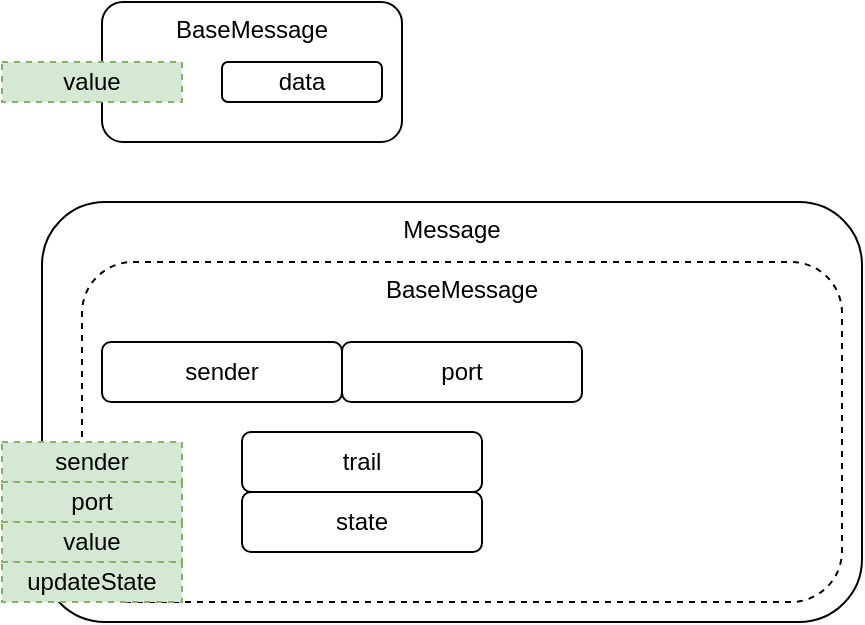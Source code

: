<mxfile version="14.6.13" type="device" pages="7"><diagram id="h716raFsn3RXNT59v5Bn" name="Message"><mxGraphModel dx="1375" dy="774" grid="1" gridSize="10" guides="1" tooltips="1" connect="1" arrows="1" fold="1" page="1" pageScale="1" pageWidth="1100" pageHeight="850" math="0" shadow="0"><root><mxCell id="0"/><mxCell id="1" parent="0"/><mxCell id="wcWQG9iTjzijR56MN4hV-5" value="Message" style="rounded=1;whiteSpace=wrap;html=1;verticalAlign=top;" parent="1" vertex="1"><mxGeometry x="290" y="250" width="410" height="210" as="geometry"/></mxCell><mxCell id="wcWQG9iTjzijR56MN4hV-4" value="BaseMessage" style="rounded=1;whiteSpace=wrap;html=1;verticalAlign=top;dashed=1;" parent="1" vertex="1"><mxGeometry x="310" y="280" width="380" height="170" as="geometry"/></mxCell><mxCell id="3OTcx22e0A46g_888uVB-1" value="BaseMessage" style="rounded=1;whiteSpace=wrap;html=1;verticalAlign=top;" parent="1" vertex="1"><mxGeometry x="320" y="150" width="150" height="70" as="geometry"/></mxCell><mxCell id="3OTcx22e0A46g_888uVB-2" value="port" style="rounded=1;whiteSpace=wrap;html=1;" parent="1" vertex="1"><mxGeometry x="440" y="320" width="120" height="30" as="geometry"/></mxCell><mxCell id="g6UMYYD81pXH8dxferSr-1" value="value" style="rounded=0;whiteSpace=wrap;html=1;dashed=1;fillColor=#d5e8d4;strokeColor=#82b366;" parent="1" vertex="1"><mxGeometry x="270" y="180" width="90" height="20" as="geometry"/></mxCell><mxCell id="g6UMYYD81pXH8dxferSr-3" value="data" style="rounded=1;whiteSpace=wrap;html=1;" parent="1" vertex="1"><mxGeometry x="380" y="180" width="80" height="20" as="geometry"/></mxCell><mxCell id="wcWQG9iTjzijR56MN4hV-1" value="sender" style="rounded=1;whiteSpace=wrap;html=1;" parent="1" vertex="1"><mxGeometry x="320" y="320" width="120" height="30" as="geometry"/></mxCell><mxCell id="wcWQG9iTjzijR56MN4hV-6" value="sender" style="rounded=0;whiteSpace=wrap;html=1;dashed=1;fillColor=#d5e8d4;strokeColor=#82b366;" parent="1" vertex="1"><mxGeometry x="270" y="370" width="90" height="20" as="geometry"/></mxCell><mxCell id="wcWQG9iTjzijR56MN4hV-7" value="port" style="rounded=0;whiteSpace=wrap;html=1;dashed=1;fillColor=#d5e8d4;strokeColor=#82b366;" parent="1" vertex="1"><mxGeometry x="270" y="390" width="90" height="20" as="geometry"/></mxCell><mxCell id="wcWQG9iTjzijR56MN4hV-8" value="value" style="rounded=0;whiteSpace=wrap;html=1;dashed=1;fillColor=#d5e8d4;strokeColor=#82b366;" parent="1" vertex="1"><mxGeometry x="270" y="410" width="90" height="20" as="geometry"/></mxCell><mxCell id="wcWQG9iTjzijR56MN4hV-10" value="trail" style="rounded=1;whiteSpace=wrap;html=1;" parent="1" vertex="1"><mxGeometry x="390" y="365" width="120" height="30" as="geometry"/></mxCell><mxCell id="wcWQG9iTjzijR56MN4hV-11" value="state" style="rounded=1;whiteSpace=wrap;html=1;" parent="1" vertex="1"><mxGeometry x="390" y="395" width="120" height="30" as="geometry"/></mxCell><mxCell id="wcWQG9iTjzijR56MN4hV-13" value="updateState" style="rounded=0;whiteSpace=wrap;html=1;dashed=1;fillColor=#d5e8d4;strokeColor=#82b366;" parent="1" vertex="1"><mxGeometry x="270" y="430" width="90" height="20" as="geometry"/></mxCell></root></mxGraphModel></diagram><diagram id="mJg_TCAjvfXt-Ao0O4IB" name="Component"><mxGraphModel dx="2235" dy="774" grid="1" gridSize="10" guides="1" tooltips="1" connect="1" arrows="1" fold="1" page="1" pageScale="1" pageWidth="1100" pageHeight="850" math="0" shadow="0"><root><mxCell id="2pftu9ws_mqRYTVRFCQA-0"/><mxCell id="2pftu9ws_mqRYTVRFCQA-1" parent="2pftu9ws_mqRYTVRFCQA-0"/><mxCell id="k5m7C3aE6K_4NVnqc3yW-6" value="HSM" style="rounded=1;whiteSpace=wrap;html=1;verticalAlign=top;" vertex="1" parent="2pftu9ws_mqRYTVRFCQA-1"><mxGeometry x="600" y="450" width="210" height="200" as="geometry"/></mxCell><mxCell id="k5m7C3aE6K_4NVnqc3yW-7" value="Leaf" style="rounded=1;whiteSpace=wrap;html=1;verticalAlign=top;dashed=1;" vertex="1" parent="2pftu9ws_mqRYTVRFCQA-1"><mxGeometry x="610" y="480" width="190" height="160" as="geometry"/></mxCell><mxCell id="BDeIQBKK9uPcYSeFkcaU-68" value="Container" style="rounded=1;whiteSpace=wrap;html=1;shadow=1;verticalAlign=top;" parent="2pftu9ws_mqRYTVRFCQA-1" vertex="1"><mxGeometry x="270" y="690" width="770" height="640" as="geometry"/></mxCell><mxCell id="BDeIQBKK9uPcYSeFkcaU-116" value="Component" style="rounded=1;whiteSpace=wrap;html=1;shadow=1;verticalAlign=top;dashed=1;" parent="2pftu9ws_mqRYTVRFCQA-1" vertex="1"><mxGeometry x="280" y="720" width="750" height="600" as="geometry"/></mxCell><mxCell id="BDeIQBKK9uPcYSeFkcaU-84" value="Leaf&amp;nbsp;" style="rounded=1;whiteSpace=wrap;html=1;verticalAlign=top;" parent="2pftu9ws_mqRYTVRFCQA-1" vertex="1"><mxGeometry x="300" y="380" width="210" height="200" as="geometry"/></mxCell><mxCell id="BDeIQBKK9uPcYSeFkcaU-115" value="Component" style="rounded=1;whiteSpace=wrap;html=1;verticalAlign=top;dashed=1;" parent="2pftu9ws_mqRYTVRFCQA-1" vertex="1"><mxGeometry x="310" y="410" width="190" height="160" as="geometry"/></mxCell><mxCell id="BDeIQBKK9uPcYSeFkcaU-67" value="routingMap" style="rounded=1;whiteSpace=wrap;html=1;shadow=1;verticalAlign=top;" parent="2pftu9ws_mqRYTVRFCQA-1" vertex="1"><mxGeometry x="440" y="770" width="570" height="520" as="geometry"/></mxCell><mxCell id="BDeIQBKK9uPcYSeFkcaU-0" value="Component" style="rounded=1;whiteSpace=wrap;html=1;verticalAlign=top;" parent="2pftu9ws_mqRYTVRFCQA-1" vertex="1"><mxGeometry x="70" y="55" width="210" height="365" as="geometry"/></mxCell><mxCell id="BDeIQBKK9uPcYSeFkcaU-1" value="children ()" style="rounded=1;whiteSpace=wrap;html=1;verticalAlign=top;shadow=1;" parent="2pftu9ws_mqRYTVRFCQA-1" vertex="1"><mxGeometry x="300" y="770" width="130" height="140" as="geometry"/></mxCell><mxCell id="BDeIQBKK9uPcYSeFkcaU-6" value="Leaf" style="rounded=1;whiteSpace=wrap;html=1;" parent="2pftu9ws_mqRYTVRFCQA-1" vertex="1"><mxGeometry x="330" y="800" width="70" height="30" as="geometry"/></mxCell><mxCell id="BDeIQBKK9uPcYSeFkcaU-7" value="Leaf" style="rounded=1;whiteSpace=wrap;html=1;" parent="2pftu9ws_mqRYTVRFCQA-1" vertex="1"><mxGeometry x="330" y="830" width="70" height="30" as="geometry"/></mxCell><mxCell id="BDeIQBKK9uPcYSeFkcaU-8" value="Leaf" style="rounded=1;whiteSpace=wrap;html=1;" parent="2pftu9ws_mqRYTVRFCQA-1" vertex="1"><mxGeometry x="330" y="860" width="70" height="30" as="geometry"/></mxCell><mxCell id="BDeIQBKK9uPcYSeFkcaU-9" value="Senders" style="rounded=1;whiteSpace=wrap;html=1;shadow=1;verticalAlign=top;" parent="2pftu9ws_mqRYTVRFCQA-1" vertex="1"><mxGeometry x="460" y="800" width="250" height="170" as="geometry"/></mxCell><mxCell id="BDeIQBKK9uPcYSeFkcaU-11" value="Child" style="rounded=1;whiteSpace=wrap;html=1;" parent="2pftu9ws_mqRYTVRFCQA-1" vertex="1"><mxGeometry x="480" y="830" width="70" height="30" as="geometry"/></mxCell><mxCell id="BDeIQBKK9uPcYSeFkcaU-12" value="Port" style="rounded=1;whiteSpace=wrap;html=1;" parent="2pftu9ws_mqRYTVRFCQA-1" vertex="1"><mxGeometry x="550" y="830" width="70" height="30" as="geometry"/></mxCell><mxCell id="BDeIQBKK9uPcYSeFkcaU-14" value="Nets" style="rounded=1;whiteSpace=wrap;html=1;shadow=1;verticalAlign=top;" parent="2pftu9ws_mqRYTVRFCQA-1" vertex="1"><mxGeometry x="720" y="800" width="280" height="460" as="geometry"/></mxCell><mxCell id="BDeIQBKK9uPcYSeFkcaU-15" value="Child" style="rounded=1;whiteSpace=wrap;html=1;" parent="2pftu9ws_mqRYTVRFCQA-1" vertex="1"><mxGeometry x="480" y="860" width="70" height="30" as="geometry"/></mxCell><mxCell id="BDeIQBKK9uPcYSeFkcaU-16" value="Port" style="rounded=1;whiteSpace=wrap;html=1;" parent="2pftu9ws_mqRYTVRFCQA-1" vertex="1"><mxGeometry x="550" y="860" width="70" height="30" as="geometry"/></mxCell><mxCell id="BDeIQBKK9uPcYSeFkcaU-17" value="Net" style="rounded=1;whiteSpace=wrap;html=1;" parent="2pftu9ws_mqRYTVRFCQA-1" vertex="1"><mxGeometry x="620" y="830" width="70" height="30" as="geometry"/></mxCell><mxCell id="BDeIQBKK9uPcYSeFkcaU-18" value="Net" style="rounded=1;whiteSpace=wrap;html=1;" parent="2pftu9ws_mqRYTVRFCQA-1" vertex="1"><mxGeometry x="620" y="860" width="70" height="30" as="geometry"/></mxCell><mxCell id="BDeIQBKK9uPcYSeFkcaU-19" value="Child" style="rounded=1;whiteSpace=wrap;html=1;" parent="2pftu9ws_mqRYTVRFCQA-1" vertex="1"><mxGeometry x="480" y="890" width="70" height="30" as="geometry"/></mxCell><mxCell id="BDeIQBKK9uPcYSeFkcaU-20" value="Port" style="rounded=1;whiteSpace=wrap;html=1;" parent="2pftu9ws_mqRYTVRFCQA-1" vertex="1"><mxGeometry x="550" y="890" width="70" height="30" as="geometry"/></mxCell><mxCell id="BDeIQBKK9uPcYSeFkcaU-21" value="Child" style="rounded=1;whiteSpace=wrap;html=1;" parent="2pftu9ws_mqRYTVRFCQA-1" vertex="1"><mxGeometry x="480" y="920" width="70" height="30" as="geometry"/></mxCell><mxCell id="BDeIQBKK9uPcYSeFkcaU-22" value="Port" style="rounded=1;whiteSpace=wrap;html=1;" parent="2pftu9ws_mqRYTVRFCQA-1" vertex="1"><mxGeometry x="550" y="920" width="70" height="30" as="geometry"/></mxCell><mxCell id="BDeIQBKK9uPcYSeFkcaU-23" value="Net" style="rounded=1;whiteSpace=wrap;html=1;" parent="2pftu9ws_mqRYTVRFCQA-1" vertex="1"><mxGeometry x="620" y="890" width="70" height="30" as="geometry"/></mxCell><mxCell id="BDeIQBKK9uPcYSeFkcaU-24" value="Net" style="rounded=1;whiteSpace=wrap;html=1;" parent="2pftu9ws_mqRYTVRFCQA-1" vertex="1"><mxGeometry x="620" y="920" width="70" height="30" as="geometry"/></mxCell><mxCell id="BDeIQBKK9uPcYSeFkcaU-25" value="Receivers" style="rounded=1;whiteSpace=wrap;html=1;shadow=1;verticalAlign=top;" parent="2pftu9ws_mqRYTVRFCQA-1" vertex="1"><mxGeometry x="810" y="830" width="160" height="130" as="geometry"/></mxCell><mxCell id="BDeIQBKK9uPcYSeFkcaU-26" value="Child" style="rounded=1;whiteSpace=wrap;html=1;" parent="2pftu9ws_mqRYTVRFCQA-1" vertex="1"><mxGeometry x="820" y="860" width="70" height="30" as="geometry"/></mxCell><mxCell id="BDeIQBKK9uPcYSeFkcaU-27" value="Port" style="rounded=1;whiteSpace=wrap;html=1;" parent="2pftu9ws_mqRYTVRFCQA-1" vertex="1"><mxGeometry x="890" y="860" width="70" height="30" as="geometry"/></mxCell><mxCell id="BDeIQBKK9uPcYSeFkcaU-30" value="Net" style="rounded=1;whiteSpace=wrap;html=1;" parent="2pftu9ws_mqRYTVRFCQA-1" vertex="1"><mxGeometry x="740" y="830" width="70" height="30" as="geometry"/></mxCell><mxCell id="BDeIQBKK9uPcYSeFkcaU-41" value="Child" style="rounded=1;whiteSpace=wrap;html=1;" parent="2pftu9ws_mqRYTVRFCQA-1" vertex="1"><mxGeometry x="820" y="890" width="70" height="30" as="geometry"/></mxCell><mxCell id="BDeIQBKK9uPcYSeFkcaU-42" value="Port" style="rounded=1;whiteSpace=wrap;html=1;" parent="2pftu9ws_mqRYTVRFCQA-1" vertex="1"><mxGeometry x="890" y="890" width="70" height="30" as="geometry"/></mxCell><mxCell id="BDeIQBKK9uPcYSeFkcaU-43" value="Child" style="rounded=1;whiteSpace=wrap;html=1;" parent="2pftu9ws_mqRYTVRFCQA-1" vertex="1"><mxGeometry x="820" y="920" width="70" height="30" as="geometry"/></mxCell><mxCell id="BDeIQBKK9uPcYSeFkcaU-44" value="Port" style="rounded=1;whiteSpace=wrap;html=1;" parent="2pftu9ws_mqRYTVRFCQA-1" vertex="1"><mxGeometry x="890" y="920" width="70" height="30" as="geometry"/></mxCell><mxCell id="BDeIQBKK9uPcYSeFkcaU-51" value="Receivers" style="rounded=1;whiteSpace=wrap;html=1;shadow=1;verticalAlign=top;" parent="2pftu9ws_mqRYTVRFCQA-1" vertex="1"><mxGeometry x="810" y="970" width="160" height="130" as="geometry"/></mxCell><mxCell id="BDeIQBKK9uPcYSeFkcaU-52" value="Child" style="rounded=1;whiteSpace=wrap;html=1;" parent="2pftu9ws_mqRYTVRFCQA-1" vertex="1"><mxGeometry x="820" y="1000" width="70" height="30" as="geometry"/></mxCell><mxCell id="BDeIQBKK9uPcYSeFkcaU-53" value="Port" style="rounded=1;whiteSpace=wrap;html=1;" parent="2pftu9ws_mqRYTVRFCQA-1" vertex="1"><mxGeometry x="890" y="1000" width="70" height="30" as="geometry"/></mxCell><mxCell id="BDeIQBKK9uPcYSeFkcaU-54" value="Net" style="rounded=1;whiteSpace=wrap;html=1;" parent="2pftu9ws_mqRYTVRFCQA-1" vertex="1"><mxGeometry x="740" y="970" width="70" height="30" as="geometry"/></mxCell><mxCell id="BDeIQBKK9uPcYSeFkcaU-55" value="Child" style="rounded=1;whiteSpace=wrap;html=1;" parent="2pftu9ws_mqRYTVRFCQA-1" vertex="1"><mxGeometry x="820" y="1030" width="70" height="30" as="geometry"/></mxCell><mxCell id="BDeIQBKK9uPcYSeFkcaU-56" value="Port" style="rounded=1;whiteSpace=wrap;html=1;" parent="2pftu9ws_mqRYTVRFCQA-1" vertex="1"><mxGeometry x="890" y="1030" width="70" height="30" as="geometry"/></mxCell><mxCell id="BDeIQBKK9uPcYSeFkcaU-57" value="Child" style="rounded=1;whiteSpace=wrap;html=1;" parent="2pftu9ws_mqRYTVRFCQA-1" vertex="1"><mxGeometry x="820" y="1060" width="70" height="30" as="geometry"/></mxCell><mxCell id="BDeIQBKK9uPcYSeFkcaU-58" value="Port" style="rounded=1;whiteSpace=wrap;html=1;" parent="2pftu9ws_mqRYTVRFCQA-1" vertex="1"><mxGeometry x="890" y="1060" width="70" height="30" as="geometry"/></mxCell><mxCell id="BDeIQBKK9uPcYSeFkcaU-59" value="Receivers" style="rounded=1;whiteSpace=wrap;html=1;shadow=1;verticalAlign=top;" parent="2pftu9ws_mqRYTVRFCQA-1" vertex="1"><mxGeometry x="810" y="1110" width="160" height="130" as="geometry"/></mxCell><mxCell id="BDeIQBKK9uPcYSeFkcaU-60" value="Child" style="rounded=1;whiteSpace=wrap;html=1;" parent="2pftu9ws_mqRYTVRFCQA-1" vertex="1"><mxGeometry x="820" y="1140" width="70" height="30" as="geometry"/></mxCell><mxCell id="BDeIQBKK9uPcYSeFkcaU-61" value="Port" style="rounded=1;whiteSpace=wrap;html=1;" parent="2pftu9ws_mqRYTVRFCQA-1" vertex="1"><mxGeometry x="890" y="1140" width="70" height="30" as="geometry"/></mxCell><mxCell id="BDeIQBKK9uPcYSeFkcaU-62" value="Net" style="rounded=1;whiteSpace=wrap;html=1;" parent="2pftu9ws_mqRYTVRFCQA-1" vertex="1"><mxGeometry x="740" y="1110" width="70" height="30" as="geometry"/></mxCell><mxCell id="BDeIQBKK9uPcYSeFkcaU-63" value="Child" style="rounded=1;whiteSpace=wrap;html=1;" parent="2pftu9ws_mqRYTVRFCQA-1" vertex="1"><mxGeometry x="820" y="1170" width="70" height="30" as="geometry"/></mxCell><mxCell id="BDeIQBKK9uPcYSeFkcaU-64" value="Port" style="rounded=1;whiteSpace=wrap;html=1;" parent="2pftu9ws_mqRYTVRFCQA-1" vertex="1"><mxGeometry x="890" y="1170" width="70" height="30" as="geometry"/></mxCell><mxCell id="BDeIQBKK9uPcYSeFkcaU-65" value="Child" style="rounded=1;whiteSpace=wrap;html=1;" parent="2pftu9ws_mqRYTVRFCQA-1" vertex="1"><mxGeometry x="820" y="1200" width="70" height="30" as="geometry"/></mxCell><mxCell id="BDeIQBKK9uPcYSeFkcaU-66" value="Port" style="rounded=1;whiteSpace=wrap;html=1;" parent="2pftu9ws_mqRYTVRFCQA-1" vertex="1"><mxGeometry x="890" y="1200" width="70" height="30" as="geometry"/></mxCell><mxCell id="BDeIQBKK9uPcYSeFkcaU-70" value="inputq" style="rounded=1;whiteSpace=wrap;html=1;verticalAlign=top;" parent="2pftu9ws_mqRYTVRFCQA-1" vertex="1"><mxGeometry x="150" y="160" width="80" height="30" as="geometry"/></mxCell><mxCell id="BDeIQBKK9uPcYSeFkcaU-71" value="outputq" style="rounded=1;whiteSpace=wrap;html=1;verticalAlign=top;" parent="2pftu9ws_mqRYTVRFCQA-1" vertex="1"><mxGeometry x="150" y="200" width="80" height="30" as="geometry"/></mxCell><mxCell id="BDeIQBKK9uPcYSeFkcaU-76" value="step" style="rounded=0;whiteSpace=wrap;html=1;dashed=1;fillColor=#d5e8d4;strokeColor=#82b366;opacity=30;textOpacity=30;" parent="2pftu9ws_mqRYTVRFCQA-1" vertex="1"><mxGeometry x="40" y="105" width="90" height="20" as="geometry"/></mxCell><mxCell id="BDeIQBKK9uPcYSeFkcaU-77" value="reset" style="rounded=0;whiteSpace=wrap;html=1;dashed=1;fillColor=#d5e8d4;strokeColor=#82b366;opacity=30;textOpacity=30;" parent="2pftu9ws_mqRYTVRFCQA-1" vertex="1"><mxGeometry x="40" y="125" width="90" height="20" as="geometry"/></mxCell><mxCell id="BDeIQBKK9uPcYSeFkcaU-78" value="outputs" style="rounded=0;whiteSpace=wrap;html=1;dashed=1;fillColor=#d5e8d4;strokeColor=#82b366;" parent="2pftu9ws_mqRYTVRFCQA-1" vertex="1"><mxGeometry x="40" y="165" width="90" height="20" as="geometry"/></mxCell><mxCell id="BDeIQBKK9uPcYSeFkcaU-79" value="inject" style="rounded=0;whiteSpace=wrap;html=1;dashed=1;fillColor=#d5e8d4;strokeColor=#82b366;" parent="2pftu9ws_mqRYTVRFCQA-1" vertex="1"><mxGeometry x="40" y="145" width="90" height="20" as="geometry"/></mxCell><mxCell id="BDeIQBKK9uPcYSeFkcaU-82" value="instance name" style="rounded=1;whiteSpace=wrap;html=1;verticalAlign=top;" parent="2pftu9ws_mqRYTVRFCQA-1" vertex="1"><mxGeometry x="150" y="120" width="90" height="30" as="geometry"/></mxCell><mxCell id="BDeIQBKK9uPcYSeFkcaU-83" value="state" style="rounded=1;whiteSpace=wrap;html=1;verticalAlign=top;" parent="2pftu9ws_mqRYTVRFCQA-1" vertex="1"><mxGeometry x="150" y="240" width="80" height="30" as="geometry"/></mxCell><mxCell id="BDeIQBKK9uPcYSeFkcaU-117" value="λ(message)" style="rounded=1;whiteSpace=wrap;html=1;verticalAlign=top;" parent="2pftu9ws_mqRYTVRFCQA-1" vertex="1"><mxGeometry x="670" y="575" width="80" height="30" as="geometry"/></mxCell><mxCell id="BDeIQBKK9uPcYSeFkcaU-121" value="isReady" style="rounded=0;whiteSpace=wrap;html=1;dashed=1;fillColor=#d5e8d4;strokeColor=#82b366;" parent="2pftu9ws_mqRYTVRFCQA-1" vertex="1"><mxGeometry x="40" y="185" width="90" height="20" as="geometry"/></mxCell><mxCell id="BDeIQBKK9uPcYSeFkcaU-122" value="parent" style="rounded=1;whiteSpace=wrap;html=1;verticalAlign=top;" parent="2pftu9ws_mqRYTVRFCQA-1" vertex="1"><mxGeometry x="150" y="85" width="80" height="30" as="geometry"/></mxCell><mxCell id="BDeIQBKK9uPcYSeFkcaU-123" value="exits" style="rounded=1;whiteSpace=wrap;html=1;verticalAlign=top;" parent="2pftu9ws_mqRYTVRFCQA-1" vertex="1"><mxGeometry x="150" y="270" width="80" height="30" as="geometry"/></mxCell><mxCell id="BDeIQBKK9uPcYSeFkcaU-125" value="name" style="rounded=0;whiteSpace=wrap;html=1;dashed=1;fillColor=#d5e8d4;strokeColor=#82b366;" parent="2pftu9ws_mqRYTVRFCQA-1" vertex="1"><mxGeometry x="40" y="225" width="90" height="20" as="geometry"/></mxCell><mxCell id="0_YU4dBqdSu-XU5QSvC5-5" value="" style="rounded=0;whiteSpace=wrap;html=1;shadow=0;fillColor=#d5e8d4;strokeColor=#82b366;" parent="2pftu9ws_mqRYTVRFCQA-1" vertex="1"><mxGeometry x="220" y="970" width="120" height="40" as="geometry"/></mxCell><mxCell id="0_YU4dBqdSu-XU5QSvC5-6" value="dequeueInput" style="rounded=0;whiteSpace=wrap;html=1;fillColor=#f5f5f5;strokeColor=#666666;fontColor=#333333;" parent="2pftu9ws_mqRYTVRFCQA-1" vertex="1"><mxGeometry x="145" y="310" width="90" height="20" as="geometry"/></mxCell><mxCell id="0_YU4dBqdSu-XU5QSvC5-7" value="send" style="rounded=0;whiteSpace=wrap;html=1;fillColor=#f5f5f5;strokeColor=#666666;fontColor=#333333;" parent="2pftu9ws_mqRYTVRFCQA-1" vertex="1"><mxGeometry x="145" y="330" width="90" height="20" as="geometry"/></mxCell><mxCell id="0_YU4dBqdSu-XU5QSvC5-8" value="handleNonMatchingMessage" style="rounded=0;whiteSpace=wrap;html=1;fillColor=#f5f5f5;strokeColor=#666666;fontColor=#333333;" parent="2pftu9ws_mqRYTVRFCQA-1" vertex="1"><mxGeometry x="145" y="350" width="90" height="20" as="geometry"/></mxCell><mxCell id="0_YU4dBqdSu-XU5QSvC5-13" value="handler" style="rounded=0;whiteSpace=wrap;html=1;dashed=1;fillColor=#f5f5f5;strokeColor=#666666;fontColor=#333333;" parent="2pftu9ws_mqRYTVRFCQA-1" vertex="1"><mxGeometry x="400" y="160" width="80" height="20" as="geometry"/></mxCell><mxCell id="g9Dk3rKQD0RnwyC_X0Cg-1" value="" style="shape=curlyBracket;whiteSpace=wrap;html=1;rounded=1;shadow=0;" parent="2pftu9ws_mqRYTVRFCQA-1" vertex="1"><mxGeometry x="-100" y="85" width="20" height="155" as="geometry"/></mxCell><mxCell id="g9Dk3rKQD0RnwyC_X0Cg-2" value="" style="shape=curlyBracket;whiteSpace=wrap;html=1;rounded=1;shadow=0;" parent="2pftu9ws_mqRYTVRFCQA-1" vertex="1"><mxGeometry x="-100" y="300" width="20" height="80" as="geometry"/></mxCell><mxCell id="g9Dk3rKQD0RnwyC_X0Cg-3" value="external interface" style="rounded=0;whiteSpace=wrap;html=1;dashed=1;" parent="2pftu9ws_mqRYTVRFCQA-1" vertex="1"><mxGeometry x="-210" y="152.5" width="110" height="20" as="geometry"/></mxCell><mxCell id="g9Dk3rKQD0RnwyC_X0Cg-4" value="internal interface" style="rounded=0;whiteSpace=wrap;html=1;dashed=1;" parent="2pftu9ws_mqRYTVRFCQA-1" vertex="1"><mxGeometry x="-210" y="330" width="110" height="20" as="geometry"/></mxCell><mxCell id="k5m7C3aE6K_4NVnqc3yW-1" value="run" style="rounded=0;whiteSpace=wrap;html=1;dashed=1;fillColor=#d5e8d4;strokeColor=#82b366;opacity=30;textOpacity=30;" vertex="1" parent="2pftu9ws_mqRYTVRFCQA-1"><mxGeometry x="40" y="85" width="90" height="20" as="geometry"/></mxCell><mxCell id="k5m7C3aE6K_4NVnqc3yW-2" value="isBusy" style="rounded=0;whiteSpace=wrap;html=1;dashed=1;fillColor=#d5e8d4;strokeColor=#82b366;opacity=30;textOpacity=30;" vertex="1" parent="2pftu9ws_mqRYTVRFCQA-1"><mxGeometry x="40" y="205" width="90" height="20" as="geometry"/></mxCell><mxCell id="k5m7C3aE6K_4NVnqc3yW-3" value="step" style="rounded=0;whiteSpace=wrap;html=1;dashed=1;fillColor=#d5e8d4;strokeColor=#82b366;" vertex="1" parent="2pftu9ws_mqRYTVRFCQA-1"><mxGeometry x="250" y="470" width="90" height="20" as="geometry"/></mxCell><mxCell id="k5m7C3aE6K_4NVnqc3yW-4" value="run" style="rounded=0;whiteSpace=wrap;html=1;dashed=1;fillColor=#d5e8d4;strokeColor=#82b366;" vertex="1" parent="2pftu9ws_mqRYTVRFCQA-1"><mxGeometry x="250" y="450" width="90" height="20" as="geometry"/></mxCell><mxCell id="k5m7C3aE6K_4NVnqc3yW-5" value="isBusy" style="rounded=0;whiteSpace=wrap;html=1;dashed=1;fillColor=#d5e8d4;strokeColor=#82b366;" vertex="1" parent="2pftu9ws_mqRYTVRFCQA-1"><mxGeometry x="250" y="510" width="90" height="20" as="geometry"/></mxCell><mxCell id="k5m7C3aE6K_4NVnqc3yW-8" value="enter" style="rounded=0;whiteSpace=wrap;html=1;dashed=1;fillColor=#d5e8d4;strokeColor=#82b366;" vertex="1" parent="2pftu9ws_mqRYTVRFCQA-1"><mxGeometry x="550" y="520" width="90" height="20" as="geometry"/></mxCell><mxCell id="k5m7C3aE6K_4NVnqc3yW-9" value="reset" style="rounded=0;whiteSpace=wrap;html=1;dashed=1;fillColor=#d5e8d4;strokeColor=#82b366;" vertex="1" parent="2pftu9ws_mqRYTVRFCQA-1"><mxGeometry x="550" y="500" width="90" height="20" as="geometry"/></mxCell><mxCell id="k5m7C3aE6K_4NVnqc3yW-12" value="enterDefault" style="rounded=0;whiteSpace=wrap;html=1;dashed=1;fillColor=#d5e8d4;strokeColor=#82b366;" vertex="1" parent="2pftu9ws_mqRYTVRFCQA-1"><mxGeometry x="550" y="540" width="90" height="20" as="geometry"/></mxCell><mxCell id="k5m7C3aE6K_4NVnqc3yW-13" value="exit" style="rounded=0;whiteSpace=wrap;html=1;dashed=1;fillColor=#d5e8d4;strokeColor=#82b366;" vertex="1" parent="2pftu9ws_mqRYTVRFCQA-1"><mxGeometry x="550" y="560" width="90" height="20" as="geometry"/></mxCell><mxCell id="k5m7C3aE6K_4NVnqc3yW-16" style="edgeStyle=orthogonalEdgeStyle;rounded=0;orthogonalLoop=1;jettySize=auto;html=1;exitX=1;exitY=0.5;exitDx=0;exitDy=0;entryX=0;entryY=0.5;entryDx=0;entryDy=0;" edge="1" parent="2pftu9ws_mqRYTVRFCQA-1" source="k5m7C3aE6K_4NVnqc3yW-14" target="BDeIQBKK9uPcYSeFkcaU-117"><mxGeometry relative="1" as="geometry"/></mxCell><mxCell id="k5m7C3aE6K_4NVnqc3yW-14" value="handle" style="rounded=0;whiteSpace=wrap;html=1;dashed=1;fillColor=#d5e8d4;strokeColor=#82b366;" vertex="1" parent="2pftu9ws_mqRYTVRFCQA-1"><mxGeometry x="550" y="580" width="90" height="20" as="geometry"/></mxCell><mxCell id="k5m7C3aE6K_4NVnqc3yW-15" value="next" style="rounded=0;whiteSpace=wrap;html=1;dashed=1;fillColor=#d5e8d4;strokeColor=#82b366;" vertex="1" parent="2pftu9ws_mqRYTVRFCQA-1"><mxGeometry x="550" y="600" width="90" height="20" as="geometry"/></mxCell></root></mxGraphModel></diagram><diagram name="Lamp 0" id="itDnUt8s8HuNoIagNKEy"><mxGraphModel dx="1135" dy="774" grid="1" gridSize="10" guides="1" tooltips="1" connect="1" arrows="1" fold="1" page="1" pageScale="1" pageWidth="1100" pageHeight="850" math="0" shadow="0"><root><mxCell id="ZSi5p-Rqyqxv_8_ydmmE-0"/><mxCell id="ZSi5p-Rqyqxv_8_ydmmE-1" parent="ZSi5p-Rqyqxv_8_ydmmE-0"/><mxCell id="6ffzlE2EHSCY8vOQwnSf-0" value="Lamp" style="rounded=1;whiteSpace=wrap;html=1;" vertex="1" parent="ZSi5p-Rqyqxv_8_ydmmE-1"><mxGeometry x="40" y="560" width="170" height="120" as="geometry"/></mxCell><mxCell id="ZSi5p-Rqyqxv_8_ydmmE-52" value="pwr" style="rounded=0;whiteSpace=wrap;html=1;shadow=0;opacity=50;fillColor=#d5e8d4;strokeColor=#82b366;" parent="ZSi5p-Rqyqxv_8_ydmmE-1" vertex="1"><mxGeometry y="590" width="80" height="20" as="geometry"/></mxCell><mxCell id="ZSi5p-Rqyqxv_8_ydmmE-53" value="brightness" style="rounded=0;whiteSpace=wrap;html=1;shadow=0;opacity=50;fillColor=#d5e8d4;strokeColor=#82b366;" parent="ZSi5p-Rqyqxv_8_ydmmE-1" vertex="1"><mxGeometry y="610" width="80" height="20" as="geometry"/></mxCell><mxCell id="ZSi5p-Rqyqxv_8_ydmmE-54" value="color" style="rounded=0;whiteSpace=wrap;html=1;shadow=0;opacity=50;fillColor=#d5e8d4;strokeColor=#82b366;" parent="ZSi5p-Rqyqxv_8_ydmmE-1" vertex="1"><mxGeometry y="630" width="80" height="20" as="geometry"/></mxCell></root></mxGraphModel></diagram><diagram id="9QDpKE9awMwnZIABnFzM" name="Lamp"><mxGraphModel dx="2270" dy="1548" grid="1" gridSize="10" guides="1" tooltips="1" connect="1" arrows="1" fold="1" page="1" pageScale="1" pageWidth="1100" pageHeight="850" math="0" shadow="0"><root><mxCell id="-QQm-lhnjHRocOW4gIm1-0"/><mxCell id="-QQm-lhnjHRocOW4gIm1-1" parent="-QQm-lhnjHRocOW4gIm1-0"/><mxCell id="Oa9rBldQ9vGEllU3yz8d-5" value="" style="rounded=1;whiteSpace=wrap;html=1;" vertex="1" parent="-QQm-lhnjHRocOW4gIm1-1"><mxGeometry x="10" y="75" width="240" height="410" as="geometry"/></mxCell><mxCell id="Oa9rBldQ9vGEllU3yz8d-0" value="" style="rounded=1;whiteSpace=wrap;html=1;" vertex="1" parent="-QQm-lhnjHRocOW4gIm1-1"><mxGeometry x="299" y="135" width="240" height="560" as="geometry"/></mxCell><mxCell id="-QQm-lhnjHRocOW4gIm1-39" value="" style="endArrow=none;dashed=1;html=1;dashPattern=1 3;strokeWidth=2;shadow=1;entryX=0;entryY=0.5;entryDx=0;entryDy=0;exitX=1;exitY=0.5;exitDx=0;exitDy=0;" parent="-QQm-lhnjHRocOW4gIm1-1" source="-QQm-lhnjHRocOW4gIm1-6" target="Oa9rBldQ9vGEllU3yz8d-4" edge="1"><mxGeometry width="50" height="50" relative="1" as="geometry"><mxPoint x="479" y="445" as="sourcePoint"/><mxPoint x="1091" y="635" as="targetPoint"/></mxGeometry></mxCell><mxCell id="-QQm-lhnjHRocOW4gIm1-38" value="" style="endArrow=none;dashed=1;html=1;dashPattern=1 3;strokeWidth=2;shadow=1;entryX=0;entryY=0.5;entryDx=0;entryDy=0;exitX=1;exitY=0.5;exitDx=0;exitDy=0;" parent="-QQm-lhnjHRocOW4gIm1-1" source="-QQm-lhnjHRocOW4gIm1-5" target="Oa9rBldQ9vGEllU3yz8d-3" edge="1"><mxGeometry width="50" height="50" relative="1" as="geometry"><mxPoint x="479" y="245" as="sourcePoint"/><mxPoint x="831" y="435" as="targetPoint"/></mxGeometry></mxCell><mxCell id="Oa9rBldQ9vGEllU3yz8d-3" value="" style="rounded=1;whiteSpace=wrap;html=1;" vertex="1" parent="-QQm-lhnjHRocOW4gIm1-1"><mxGeometry x="859" y="230" width="240" height="410" as="geometry"/></mxCell><mxCell id="Oa9rBldQ9vGEllU3yz8d-4" value="" style="rounded=1;whiteSpace=wrap;html=1;" vertex="1" parent="-QQm-lhnjHRocOW4gIm1-1"><mxGeometry x="1139" y="430" width="240" height="410" as="geometry"/></mxCell><mxCell id="Oa9rBldQ9vGEllU3yz8d-2" value="" style="rounded=1;whiteSpace=wrap;html=1;" vertex="1" parent="-QQm-lhnjHRocOW4gIm1-1"><mxGeometry x="569" y="30" width="240" height="410" as="geometry"/></mxCell><mxCell id="-QQm-lhnjHRocOW4gIm1-12" style="edgeStyle=orthogonalEdgeStyle;curved=1;orthogonalLoop=1;jettySize=auto;html=1;exitX=0;exitY=0.5;exitDx=0;exitDy=0;entryX=0;entryY=0.5;entryDx=0;entryDy=0;" parent="-QQm-lhnjHRocOW4gIm1-1" source="-QQm-lhnjHRocOW4gIm1-2" target="-QQm-lhnjHRocOW4gIm1-3" edge="1"><mxGeometry relative="1" as="geometry"><Array as="points"><mxPoint x="30" y="175"/><mxPoint x="30" y="415"/></Array></mxGeometry></mxCell><mxCell id="2S9lZItwuNiIUt88NMRj-0" value="pwr" style="edgeLabel;html=1;align=center;verticalAlign=middle;resizable=0;points=[];" parent="-QQm-lhnjHRocOW4gIm1-12" vertex="1" connectable="0"><mxGeometry x="0.036" relative="1" as="geometry"><mxPoint as="offset"/></mxGeometry></mxCell><mxCell id="-QQm-lhnjHRocOW4gIm1-2" value="?" style="ellipse;whiteSpace=wrap;html=1;shadow=0;" parent="-QQm-lhnjHRocOW4gIm1-1" vertex="1"><mxGeometry x="70" y="135" width="120" height="80" as="geometry"/></mxCell><mxCell id="-QQm-lhnjHRocOW4gIm1-13" style="edgeStyle=orthogonalEdgeStyle;curved=1;orthogonalLoop=1;jettySize=auto;html=1;exitX=1;exitY=0.5;exitDx=0;exitDy=0;entryX=1;entryY=0.5;entryDx=0;entryDy=0;" parent="-QQm-lhnjHRocOW4gIm1-1" source="-QQm-lhnjHRocOW4gIm1-3" target="-QQm-lhnjHRocOW4gIm1-2" edge="1"><mxGeometry relative="1" as="geometry"><Array as="points"><mxPoint x="230" y="415"/><mxPoint x="230" y="175"/></Array></mxGeometry></mxCell><mxCell id="Oa9rBldQ9vGEllU3yz8d-6" value="pwr" style="edgeLabel;html=1;align=center;verticalAlign=middle;resizable=0;points=[];" vertex="1" connectable="0" parent="-QQm-lhnjHRocOW4gIm1-13"><mxGeometry x="-0.044" relative="1" as="geometry"><mxPoint as="offset"/></mxGeometry></mxCell><mxCell id="-QQm-lhnjHRocOW4gIm1-3" value="ON" style="ellipse;whiteSpace=wrap;html=1;shadow=1;" parent="-QQm-lhnjHRocOW4gIm1-1" vertex="1"><mxGeometry x="70" y="375" width="120" height="80" as="geometry"/></mxCell><mxCell id="-QQm-lhnjHRocOW4gIm1-8" style="edgeStyle=orthogonalEdgeStyle;rounded=0;orthogonalLoop=1;jettySize=auto;html=1;exitX=0.5;exitY=1;exitDx=0;exitDy=0;entryX=0.5;entryY=0;entryDx=0;entryDy=0;shadow=1;" parent="-QQm-lhnjHRocOW4gIm1-1" source="-QQm-lhnjHRocOW4gIm1-4" target="-QQm-lhnjHRocOW4gIm1-5" edge="1"><mxGeometry relative="1" as="geometry"/></mxCell><mxCell id="2S9lZItwuNiIUt88NMRj-2" value="brightness" style="edgeLabel;html=1;align=center;verticalAlign=middle;resizable=0;points=[];" parent="-QQm-lhnjHRocOW4gIm1-8" vertex="1" connectable="0"><mxGeometry x="-0.167" relative="1" as="geometry"><mxPoint as="offset"/></mxGeometry></mxCell><mxCell id="-QQm-lhnjHRocOW4gIm1-4" value="dim" style="ellipse;whiteSpace=wrap;html=1;shadow=1;" parent="-QQm-lhnjHRocOW4gIm1-1" vertex="1"><mxGeometry x="349" y="195" width="120" height="80" as="geometry"/></mxCell><mxCell id="-QQm-lhnjHRocOW4gIm1-9" style="edgeStyle=orthogonalEdgeStyle;rounded=0;orthogonalLoop=1;jettySize=auto;html=1;exitX=0.5;exitY=1;exitDx=0;exitDy=0;shadow=1;" parent="-QQm-lhnjHRocOW4gIm1-1" source="-QQm-lhnjHRocOW4gIm1-5" target="-QQm-lhnjHRocOW4gIm1-6" edge="1"><mxGeometry relative="1" as="geometry"/></mxCell><mxCell id="2S9lZItwuNiIUt88NMRj-3" value="brightness" style="edgeLabel;html=1;align=center;verticalAlign=middle;resizable=0;points=[];" parent="-QQm-lhnjHRocOW4gIm1-9" vertex="1" connectable="0"><mxGeometry x="-0.15" relative="1" as="geometry"><mxPoint as="offset"/></mxGeometry></mxCell><mxCell id="-QQm-lhnjHRocOW4gIm1-5" value="MID" style="ellipse;whiteSpace=wrap;html=1;shadow=1;" parent="-QQm-lhnjHRocOW4gIm1-1" vertex="1"><mxGeometry x="349" y="395" width="120" height="80" as="geometry"/></mxCell><mxCell id="-QQm-lhnjHRocOW4gIm1-36" style="edgeStyle=orthogonalEdgeStyle;curved=1;orthogonalLoop=1;jettySize=auto;html=1;exitX=1;exitY=0.5;exitDx=0;exitDy=0;entryX=1;entryY=0.5;entryDx=0;entryDy=0;shadow=1;" parent="-QQm-lhnjHRocOW4gIm1-1" source="-QQm-lhnjHRocOW4gIm1-6" target="-QQm-lhnjHRocOW4gIm1-4" edge="1"><mxGeometry relative="1" as="geometry"><Array as="points"><mxPoint x="519" y="635"/><mxPoint x="519" y="235"/></Array></mxGeometry></mxCell><mxCell id="2S9lZItwuNiIUt88NMRj-4" value="brightness" style="edgeLabel;html=1;align=center;verticalAlign=middle;resizable=0;points=[];" parent="-QQm-lhnjHRocOW4gIm1-36" vertex="1" connectable="0"><mxGeometry x="-0.212" y="-3" relative="1" as="geometry"><mxPoint as="offset"/></mxGeometry></mxCell><mxCell id="-QQm-lhnjHRocOW4gIm1-6" value="HIGH" style="ellipse;whiteSpace=wrap;html=1;shadow=1;" parent="-QQm-lhnjHRocOW4gIm1-1" vertex="1"><mxGeometry x="349" y="595" width="120" height="80" as="geometry"/></mxCell><mxCell id="-QQm-lhnjHRocOW4gIm1-15" style="edgeStyle=orthogonalEdgeStyle;rounded=0;orthogonalLoop=1;jettySize=auto;html=1;exitX=0.5;exitY=1;exitDx=0;exitDy=0;entryX=0.5;entryY=0;entryDx=0;entryDy=0;" parent="-QQm-lhnjHRocOW4gIm1-1" source="-QQm-lhnjHRocOW4gIm1-16" target="-QQm-lhnjHRocOW4gIm1-18" edge="1"><mxGeometry relative="1" as="geometry"/></mxCell><mxCell id="2S9lZItwuNiIUt88NMRj-5" value="color" style="edgeLabel;html=1;align=center;verticalAlign=middle;resizable=0;points=[];" parent="-QQm-lhnjHRocOW4gIm1-15" vertex="1" connectable="0"><mxGeometry x="-0.1" y="2" relative="1" as="geometry"><mxPoint as="offset"/></mxGeometry></mxCell><mxCell id="-QQm-lhnjHRocOW4gIm1-16" value="Yellow" style="ellipse;whiteSpace=wrap;html=1;shadow=0;" parent="-QQm-lhnjHRocOW4gIm1-1" vertex="1"><mxGeometry x="619" y="90" width="120" height="80" as="geometry"/></mxCell><mxCell id="-QQm-lhnjHRocOW4gIm1-17" style="edgeStyle=orthogonalEdgeStyle;rounded=0;orthogonalLoop=1;jettySize=auto;html=1;exitX=0.5;exitY=1;exitDx=0;exitDy=0;" parent="-QQm-lhnjHRocOW4gIm1-1" source="-QQm-lhnjHRocOW4gIm1-18" target="-QQm-lhnjHRocOW4gIm1-20" edge="1"><mxGeometry relative="1" as="geometry"/></mxCell><mxCell id="2S9lZItwuNiIUt88NMRj-6" value="color" style="edgeLabel;html=1;align=center;verticalAlign=middle;resizable=0;points=[];" parent="-QQm-lhnjHRocOW4gIm1-17" vertex="1" connectable="0"><mxGeometry x="-0.25" y="-1" relative="1" as="geometry"><mxPoint as="offset"/></mxGeometry></mxCell><mxCell id="-QQm-lhnjHRocOW4gIm1-18" value="Green" style="ellipse;whiteSpace=wrap;html=1;shadow=0;" parent="-QQm-lhnjHRocOW4gIm1-1" vertex="1"><mxGeometry x="619" y="210" width="120" height="80" as="geometry"/></mxCell><mxCell id="-QQm-lhnjHRocOW4gIm1-19" style="edgeStyle=orthogonalEdgeStyle;orthogonalLoop=1;jettySize=auto;html=1;exitX=1;exitY=0.5;exitDx=0;exitDy=0;entryX=1;entryY=0.5;entryDx=0;entryDy=0;curved=1;" parent="-QQm-lhnjHRocOW4gIm1-1" source="-QQm-lhnjHRocOW4gIm1-20" target="-QQm-lhnjHRocOW4gIm1-16" edge="1"><mxGeometry relative="1" as="geometry"><Array as="points"><mxPoint x="789" y="370"/><mxPoint x="789" y="130"/></Array></mxGeometry></mxCell><mxCell id="2S9lZItwuNiIUt88NMRj-7" value="color" style="edgeLabel;html=1;align=center;verticalAlign=middle;resizable=0;points=[];" parent="-QQm-lhnjHRocOW4gIm1-19" vertex="1" connectable="0"><mxGeometry x="-0.094" y="-1" relative="1" as="geometry"><mxPoint as="offset"/></mxGeometry></mxCell><mxCell id="-QQm-lhnjHRocOW4gIm1-20" value="Red" style="ellipse;whiteSpace=wrap;html=1;shadow=0;" parent="-QQm-lhnjHRocOW4gIm1-1" vertex="1"><mxGeometry x="619" y="330" width="120" height="80" as="geometry"/></mxCell><mxCell id="-QQm-lhnjHRocOW4gIm1-22" style="edgeStyle=orthogonalEdgeStyle;rounded=0;orthogonalLoop=1;jettySize=auto;html=1;exitX=0.5;exitY=1;exitDx=0;exitDy=0;entryX=0.5;entryY=0;entryDx=0;entryDy=0;" parent="-QQm-lhnjHRocOW4gIm1-1" source="-QQm-lhnjHRocOW4gIm1-23" target="-QQm-lhnjHRocOW4gIm1-25" edge="1"><mxGeometry relative="1" as="geometry"/></mxCell><mxCell id="2S9lZItwuNiIUt88NMRj-8" value="color" style="edgeLabel;html=1;align=center;verticalAlign=middle;resizable=0;points=[];" parent="-QQm-lhnjHRocOW4gIm1-22" vertex="1" connectable="0"><mxGeometry x="-0.2" relative="1" as="geometry"><mxPoint as="offset"/></mxGeometry></mxCell><mxCell id="-QQm-lhnjHRocOW4gIm1-23" value="Yellow" style="ellipse;whiteSpace=wrap;html=1;shadow=0;" parent="-QQm-lhnjHRocOW4gIm1-1" vertex="1"><mxGeometry x="899" y="290" width="120" height="80" as="geometry"/></mxCell><mxCell id="-QQm-lhnjHRocOW4gIm1-24" style="edgeStyle=orthogonalEdgeStyle;rounded=0;orthogonalLoop=1;jettySize=auto;html=1;exitX=0.5;exitY=1;exitDx=0;exitDy=0;" parent="-QQm-lhnjHRocOW4gIm1-1" source="-QQm-lhnjHRocOW4gIm1-25" target="-QQm-lhnjHRocOW4gIm1-27" edge="1"><mxGeometry relative="1" as="geometry"/></mxCell><mxCell id="2S9lZItwuNiIUt88NMRj-9" value="color" style="edgeLabel;html=1;align=center;verticalAlign=middle;resizable=0;points=[];" parent="-QQm-lhnjHRocOW4gIm1-24" vertex="1" connectable="0"><mxGeometry x="-0.4" y="2" relative="1" as="geometry"><mxPoint as="offset"/></mxGeometry></mxCell><mxCell id="-QQm-lhnjHRocOW4gIm1-25" value="Green" style="ellipse;whiteSpace=wrap;html=1;shadow=0;" parent="-QQm-lhnjHRocOW4gIm1-1" vertex="1"><mxGeometry x="899" y="410" width="120" height="80" as="geometry"/></mxCell><mxCell id="-QQm-lhnjHRocOW4gIm1-26" style="edgeStyle=orthogonalEdgeStyle;orthogonalLoop=1;jettySize=auto;html=1;exitX=1;exitY=0.5;exitDx=0;exitDy=0;entryX=1;entryY=0.5;entryDx=0;entryDy=0;curved=1;" parent="-QQm-lhnjHRocOW4gIm1-1" source="-QQm-lhnjHRocOW4gIm1-27" target="-QQm-lhnjHRocOW4gIm1-23" edge="1"><mxGeometry relative="1" as="geometry"><Array as="points"><mxPoint x="1069" y="570"/><mxPoint x="1069" y="330"/></Array></mxGeometry></mxCell><mxCell id="2S9lZItwuNiIUt88NMRj-10" value="color" style="edgeLabel;html=1;align=center;verticalAlign=middle;resizable=0;points=[];" parent="-QQm-lhnjHRocOW4gIm1-26" vertex="1" connectable="0"><mxGeometry x="-0.047" y="-4" relative="1" as="geometry"><mxPoint as="offset"/></mxGeometry></mxCell><mxCell id="-QQm-lhnjHRocOW4gIm1-27" value="Red" style="ellipse;whiteSpace=wrap;html=1;shadow=0;" parent="-QQm-lhnjHRocOW4gIm1-1" vertex="1"><mxGeometry x="899" y="530" width="120" height="80" as="geometry"/></mxCell><mxCell id="-QQm-lhnjHRocOW4gIm1-29" style="edgeStyle=orthogonalEdgeStyle;rounded=0;orthogonalLoop=1;jettySize=auto;html=1;exitX=0.5;exitY=1;exitDx=0;exitDy=0;entryX=0.5;entryY=0;entryDx=0;entryDy=0;" parent="-QQm-lhnjHRocOW4gIm1-1" source="-QQm-lhnjHRocOW4gIm1-30" target="-QQm-lhnjHRocOW4gIm1-32" edge="1"><mxGeometry relative="1" as="geometry"/></mxCell><mxCell id="2S9lZItwuNiIUt88NMRj-11" value="color" style="edgeLabel;html=1;align=center;verticalAlign=middle;resizable=0;points=[];" parent="-QQm-lhnjHRocOW4gIm1-29" vertex="1" connectable="0"><mxGeometry x="-0.2" y="2" relative="1" as="geometry"><mxPoint as="offset"/></mxGeometry></mxCell><mxCell id="-QQm-lhnjHRocOW4gIm1-30" value="Yellow" style="ellipse;whiteSpace=wrap;html=1;shadow=0;" parent="-QQm-lhnjHRocOW4gIm1-1" vertex="1"><mxGeometry x="1189" y="485" width="120" height="80" as="geometry"/></mxCell><mxCell id="-QQm-lhnjHRocOW4gIm1-31" style="edgeStyle=orthogonalEdgeStyle;rounded=0;orthogonalLoop=1;jettySize=auto;html=1;exitX=0.5;exitY=1;exitDx=0;exitDy=0;" parent="-QQm-lhnjHRocOW4gIm1-1" source="-QQm-lhnjHRocOW4gIm1-32" target="-QQm-lhnjHRocOW4gIm1-34" edge="1"><mxGeometry relative="1" as="geometry"/></mxCell><mxCell id="2S9lZItwuNiIUt88NMRj-12" value="color" style="edgeLabel;html=1;align=center;verticalAlign=middle;resizable=0;points=[];" parent="-QQm-lhnjHRocOW4gIm1-31" vertex="1" connectable="0"><mxGeometry x="-0.25" relative="1" as="geometry"><mxPoint as="offset"/></mxGeometry></mxCell><mxCell id="-QQm-lhnjHRocOW4gIm1-32" value="Green" style="ellipse;whiteSpace=wrap;html=1;shadow=0;" parent="-QQm-lhnjHRocOW4gIm1-1" vertex="1"><mxGeometry x="1189" y="605" width="120" height="80" as="geometry"/></mxCell><mxCell id="-QQm-lhnjHRocOW4gIm1-33" style="edgeStyle=orthogonalEdgeStyle;orthogonalLoop=1;jettySize=auto;html=1;exitX=1;exitY=0.5;exitDx=0;exitDy=0;entryX=1;entryY=0.5;entryDx=0;entryDy=0;curved=1;" parent="-QQm-lhnjHRocOW4gIm1-1" source="-QQm-lhnjHRocOW4gIm1-34" target="-QQm-lhnjHRocOW4gIm1-30" edge="1"><mxGeometry relative="1" as="geometry"><Array as="points"><mxPoint x="1359" y="765"/><mxPoint x="1359" y="525"/></Array></mxGeometry></mxCell><mxCell id="2S9lZItwuNiIUt88NMRj-13" value="color" style="edgeLabel;html=1;align=center;verticalAlign=middle;resizable=0;points=[];" parent="-QQm-lhnjHRocOW4gIm1-33" vertex="1" connectable="0"><mxGeometry x="-0.006" y="2" relative="1" as="geometry"><mxPoint as="offset"/></mxGeometry></mxCell><mxCell id="-QQm-lhnjHRocOW4gIm1-34" value="Red" style="ellipse;whiteSpace=wrap;html=1;shadow=0;" parent="-QQm-lhnjHRocOW4gIm1-1" vertex="1"><mxGeometry x="1189" y="725" width="120" height="80" as="geometry"/></mxCell><mxCell id="-QQm-lhnjHRocOW4gIm1-37" value="" style="endArrow=none;dashed=1;html=1;dashPattern=1 3;strokeWidth=2;shadow=1;entryX=0;entryY=0.5;entryDx=0;entryDy=0;exitX=1;exitY=0.5;exitDx=0;exitDy=0;" parent="-QQm-lhnjHRocOW4gIm1-1" source="-QQm-lhnjHRocOW4gIm1-4" target="Oa9rBldQ9vGEllU3yz8d-2" edge="1"><mxGeometry width="50" height="50" relative="1" as="geometry"><mxPoint x="459" y="425" as="sourcePoint"/><mxPoint x="551" y="235" as="targetPoint"/></mxGeometry></mxCell><mxCell id="vBsrn2czrCbKtcZTPESH-9" style="edgeStyle=orthogonalEdgeStyle;curved=1;orthogonalLoop=1;jettySize=auto;html=1;exitX=0.5;exitY=1;exitDx=0;exitDy=0;entryX=0.5;entryY=0;entryDx=0;entryDy=0;shadow=0;" parent="-QQm-lhnjHRocOW4gIm1-1" source="vBsrn2czrCbKtcZTPESH-0" target="-QQm-lhnjHRocOW4gIm1-2" edge="1"><mxGeometry relative="1" as="geometry"/></mxCell><mxCell id="vBsrn2czrCbKtcZTPESH-0" value="" style="ellipse;whiteSpace=wrap;html=1;aspect=fixed;shadow=0;" parent="-QQm-lhnjHRocOW4gIm1-1" vertex="1"><mxGeometry x="110" y="55" width="40" height="40" as="geometry"/></mxCell><mxCell id="vBsrn2czrCbKtcZTPESH-8" style="edgeStyle=orthogonalEdgeStyle;curved=1;orthogonalLoop=1;jettySize=auto;html=1;exitX=0.5;exitY=1;exitDx=0;exitDy=0;shadow=0;" parent="-QQm-lhnjHRocOW4gIm1-1" source="vBsrn2czrCbKtcZTPESH-1" target="-QQm-lhnjHRocOW4gIm1-4" edge="1"><mxGeometry relative="1" as="geometry"/></mxCell><mxCell id="vBsrn2czrCbKtcZTPESH-1" value="" style="ellipse;whiteSpace=wrap;html=1;aspect=fixed;shadow=0;" parent="-QQm-lhnjHRocOW4gIm1-1" vertex="1"><mxGeometry x="389" y="115" width="40" height="40" as="geometry"/></mxCell><mxCell id="vBsrn2czrCbKtcZTPESH-7" style="edgeStyle=orthogonalEdgeStyle;curved=1;orthogonalLoop=1;jettySize=auto;html=1;exitX=0.5;exitY=1;exitDx=0;exitDy=0;shadow=0;" parent="-QQm-lhnjHRocOW4gIm1-1" source="vBsrn2czrCbKtcZTPESH-2" target="-QQm-lhnjHRocOW4gIm1-16" edge="1"><mxGeometry relative="1" as="geometry"/></mxCell><mxCell id="vBsrn2czrCbKtcZTPESH-2" value="" style="ellipse;whiteSpace=wrap;html=1;aspect=fixed;shadow=0;" parent="-QQm-lhnjHRocOW4gIm1-1" vertex="1"><mxGeometry x="659" y="10" width="40" height="40" as="geometry"/></mxCell><mxCell id="vBsrn2czrCbKtcZTPESH-6" style="edgeStyle=orthogonalEdgeStyle;curved=1;orthogonalLoop=1;jettySize=auto;html=1;exitX=0.5;exitY=1;exitDx=0;exitDy=0;entryX=0.5;entryY=0;entryDx=0;entryDy=0;shadow=0;" parent="-QQm-lhnjHRocOW4gIm1-1" source="vBsrn2czrCbKtcZTPESH-3" target="-QQm-lhnjHRocOW4gIm1-23" edge="1"><mxGeometry relative="1" as="geometry"/></mxCell><mxCell id="vBsrn2czrCbKtcZTPESH-3" value="" style="ellipse;whiteSpace=wrap;html=1;aspect=fixed;shadow=0;" parent="-QQm-lhnjHRocOW4gIm1-1" vertex="1"><mxGeometry x="939" y="210" width="40" height="40" as="geometry"/></mxCell><mxCell id="vBsrn2czrCbKtcZTPESH-5" style="edgeStyle=orthogonalEdgeStyle;curved=1;orthogonalLoop=1;jettySize=auto;html=1;exitX=0.5;exitY=1;exitDx=0;exitDy=0;entryX=0.5;entryY=0;entryDx=0;entryDy=0;shadow=0;" parent="-QQm-lhnjHRocOW4gIm1-1" source="vBsrn2czrCbKtcZTPESH-4" target="-QQm-lhnjHRocOW4gIm1-30" edge="1"><mxGeometry relative="1" as="geometry"/></mxCell><mxCell id="vBsrn2czrCbKtcZTPESH-4" value="" style="ellipse;whiteSpace=wrap;html=1;aspect=fixed;shadow=0;" parent="-QQm-lhnjHRocOW4gIm1-1" vertex="1"><mxGeometry x="1229" y="410" width="40" height="40" as="geometry"/></mxCell><mxCell id="Oa9rBldQ9vGEllU3yz8d-1" value="" style="endArrow=none;dashed=1;html=1;dashPattern=1 3;strokeWidth=2;shadow=1;entryX=0;entryY=0.5;entryDx=0;entryDy=0;exitX=1;exitY=0.5;exitDx=0;exitDy=0;" edge="1" parent="-QQm-lhnjHRocOW4gIm1-1" source="-QQm-lhnjHRocOW4gIm1-3" target="Oa9rBldQ9vGEllU3yz8d-0"><mxGeometry width="50" height="50" relative="1" as="geometry"><mxPoint x="180" y="424" as="sourcePoint"/><mxPoint x="232" y="360" as="targetPoint"/></mxGeometry></mxCell></root></mxGraphModel></diagram><diagram id="KleVO512rKKSBhZjLvCj" name="FIFO vs LIFO"><mxGraphModel dx="1135" dy="774" grid="1" gridSize="10" guides="1" tooltips="1" connect="1" arrows="1" fold="1" page="1" pageScale="1" pageWidth="1100" pageHeight="850" math="0" shadow="0"><root><mxCell id="-MfnvgJOwdt_T8HmvCGB-0"/><mxCell id="-MfnvgJOwdt_T8HmvCGB-1" parent="-MfnvgJOwdt_T8HmvCGB-0"/><mxCell id="-MfnvgJOwdt_T8HmvCGB-2" value="Component" style="rounded=1;whiteSpace=wrap;html=1;shadow=0;" parent="-MfnvgJOwdt_T8HmvCGB-1" vertex="1"><mxGeometry x="200" y="120" width="280" height="210" as="geometry"/></mxCell><mxCell id="-MfnvgJOwdt_T8HmvCGB-3" value="FIFO" style="rounded=1;whiteSpace=wrap;html=1;shadow=0;fillColor=#d5e8d4;strokeColor=#82b366;" parent="-MfnvgJOwdt_T8HmvCGB-1" vertex="1"><mxGeometry x="160" y="150" width="60" height="30" as="geometry"/></mxCell><mxCell id="-MfnvgJOwdt_T8HmvCGB-4" value="FIFO" style="rounded=1;whiteSpace=wrap;html=1;shadow=0;fillColor=#fff2cc;strokeColor=#d6b656;" parent="-MfnvgJOwdt_T8HmvCGB-1" vertex="1"><mxGeometry x="460" y="150" width="60" height="30" as="geometry"/></mxCell><mxCell id="-MfnvgJOwdt_T8HmvCGB-5" value="LIFO&lt;br&gt;call stack" style="rounded=1;whiteSpace=wrap;html=1;shadow=0;fillColor=#f8cecc;strokeColor=#b85450;" parent="-MfnvgJOwdt_T8HmvCGB-1" vertex="1"><mxGeometry x="305" y="320" width="70" height="30" as="geometry"/></mxCell></root></mxGraphModel></diagram><diagram name="Lamp Tester" id="1BLQg16Az3HQP8rBbyi6"><mxGraphModel dx="1026" dy="494" grid="1" gridSize="10" guides="1" tooltips="1" connect="1" arrows="1" fold="1" page="1" pageScale="1" pageWidth="1100" pageHeight="850" math="0" shadow="0"><root><mxCell id="QiBX-r-X640N0O7YIb3F-0"/><mxCell id="QiBX-r-X640N0O7YIb3F-1" parent="QiBX-r-X640N0O7YIb3F-0"/><mxCell id="QiBX-r-X640N0O7YIb3F-23" value="Test Bench" style="rounded=1;whiteSpace=wrap;html=1;verticalAlign=top;" vertex="1" parent="QiBX-r-X640N0O7YIb3F-1"><mxGeometry x="100" y="160" width="700" height="270" as="geometry"/></mxCell><mxCell id="QiBX-r-X640N0O7YIb3F-2" value="Lamp" style="rounded=1;whiteSpace=wrap;html=1;" vertex="1" parent="QiBX-r-X640N0O7YIb3F-1"><mxGeometry x="560" y="200" width="170" height="180" as="geometry"/></mxCell><mxCell id="QiBX-r-X640N0O7YIb3F-6" value="LampTester" style="rounded=1;whiteSpace=wrap;html=1;" vertex="1" parent="QiBX-r-X640N0O7YIb3F-1"><mxGeometry x="230" y="200" width="170" height="180" as="geometry"/></mxCell><mxCell id="QiBX-r-X640N0O7YIb3F-11" value="pwr" style="ellipse;whiteSpace=wrap;html=1;aspect=fixed;fillColor=#d5e8d4;strokeColor=#82b366;" vertex="1" parent="QiBX-r-X640N0O7YIb3F-1"><mxGeometry x="540" y="220" width="40" height="40" as="geometry"/></mxCell><mxCell id="QiBX-r-X640N0O7YIb3F-12" value="brightness" style="ellipse;whiteSpace=wrap;html=1;aspect=fixed;fillColor=#d5e8d4;strokeColor=#82b366;" vertex="1" parent="QiBX-r-X640N0O7YIb3F-1"><mxGeometry x="540" y="270" width="40" height="40" as="geometry"/></mxCell><mxCell id="QiBX-r-X640N0O7YIb3F-13" value="colour" style="ellipse;whiteSpace=wrap;html=1;aspect=fixed;fillColor=#d5e8d4;strokeColor=#82b366;" vertex="1" parent="QiBX-r-X640N0O7YIb3F-1"><mxGeometry x="540" y="320" width="40" height="40" as="geometry"/></mxCell><mxCell id="QiBX-r-X640N0O7YIb3F-18" style="edgeStyle=orthogonalEdgeStyle;rounded=0;orthogonalLoop=1;jettySize=auto;html=1;exitX=1;exitY=0.5;exitDx=0;exitDy=0;entryX=0;entryY=0.5;entryDx=0;entryDy=0;" edge="1" parent="QiBX-r-X640N0O7YIb3F-1" source="QiBX-r-X640N0O7YIb3F-14" target="QiBX-r-X640N0O7YIb3F-11"><mxGeometry relative="1" as="geometry"/></mxCell><mxCell id="QiBX-r-X640N0O7YIb3F-14" value="pwr" style="ellipse;whiteSpace=wrap;html=1;aspect=fixed;fillColor=#fff2cc;strokeColor=#d6b656;" vertex="1" parent="QiBX-r-X640N0O7YIb3F-1"><mxGeometry x="380" y="220" width="40" height="40" as="geometry"/></mxCell><mxCell id="QiBX-r-X640N0O7YIb3F-19" style="edgeStyle=orthogonalEdgeStyle;rounded=0;orthogonalLoop=1;jettySize=auto;html=1;exitX=1;exitY=0.5;exitDx=0;exitDy=0;entryX=0;entryY=0.5;entryDx=0;entryDy=0;" edge="1" parent="QiBX-r-X640N0O7YIb3F-1" source="QiBX-r-X640N0O7YIb3F-15" target="QiBX-r-X640N0O7YIb3F-12"><mxGeometry relative="1" as="geometry"/></mxCell><mxCell id="QiBX-r-X640N0O7YIb3F-15" value="brightness" style="ellipse;whiteSpace=wrap;html=1;aspect=fixed;fillColor=#fff2cc;strokeColor=#d6b656;" vertex="1" parent="QiBX-r-X640N0O7YIb3F-1"><mxGeometry x="380" y="270" width="40" height="40" as="geometry"/></mxCell><mxCell id="QiBX-r-X640N0O7YIb3F-20" style="edgeStyle=orthogonalEdgeStyle;rounded=0;orthogonalLoop=1;jettySize=auto;html=1;exitX=1;exitY=0.5;exitDx=0;exitDy=0;entryX=0;entryY=0.5;entryDx=0;entryDy=0;" edge="1" parent="QiBX-r-X640N0O7YIb3F-1" source="QiBX-r-X640N0O7YIb3F-16" target="QiBX-r-X640N0O7YIb3F-13"><mxGeometry relative="1" as="geometry"/></mxCell><mxCell id="QiBX-r-X640N0O7YIb3F-16" value="colour" style="ellipse;whiteSpace=wrap;html=1;aspect=fixed;fillColor=#fff2cc;strokeColor=#d6b656;" vertex="1" parent="QiBX-r-X640N0O7YIb3F-1"><mxGeometry x="380" y="320" width="40" height="40" as="geometry"/></mxCell><mxCell id="QiBX-r-X640N0O7YIb3F-17" value="start" style="ellipse;whiteSpace=wrap;html=1;aspect=fixed;fillColor=#d5e8d4;strokeColor=#82b366;" vertex="1" parent="QiBX-r-X640N0O7YIb3F-1"><mxGeometry x="210" y="270" width="40" height="40" as="geometry"/></mxCell><mxCell id="QiBX-r-X640N0O7YIb3F-22" style="edgeStyle=orthogonalEdgeStyle;rounded=0;orthogonalLoop=1;jettySize=auto;html=1;exitX=1;exitY=0.5;exitDx=0;exitDy=0;entryX=0;entryY=0.5;entryDx=0;entryDy=0;" edge="1" parent="QiBX-r-X640N0O7YIb3F-1" source="QiBX-r-X640N0O7YIb3F-21" target="QiBX-r-X640N0O7YIb3F-17"><mxGeometry relative="1" as="geometry"/></mxCell><mxCell id="QiBX-r-X640N0O7YIb3F-21" value="start" style="ellipse;whiteSpace=wrap;html=1;aspect=fixed;fillColor=#d5e8d4;strokeColor=#82b366;" vertex="1" parent="QiBX-r-X640N0O7YIb3F-1"><mxGeometry x="80" y="270" width="40" height="40" as="geometry"/></mxCell><mxCell id="QiBX-r-X640N0O7YIb3F-29" style="edgeStyle=orthogonalEdgeStyle;rounded=0;orthogonalLoop=1;jettySize=auto;html=1;exitX=1;exitY=0.5;exitDx=0;exitDy=0;entryX=0;entryY=0.5;entryDx=0;entryDy=0;" edge="1" parent="QiBX-r-X640N0O7YIb3F-1" source="QiBX-r-X640N0O7YIb3F-24" target="QiBX-r-X640N0O7YIb3F-27"><mxGeometry relative="1" as="geometry"/></mxCell><mxCell id="QiBX-r-X640N0O7YIb3F-24" value="power" style="ellipse;whiteSpace=wrap;html=1;aspect=fixed;fillColor=#fff2cc;strokeColor=#d6b656;" vertex="1" parent="QiBX-r-X640N0O7YIb3F-1"><mxGeometry x="710" y="220" width="40" height="40" as="geometry"/></mxCell><mxCell id="QiBX-r-X640N0O7YIb3F-30" style="edgeStyle=orthogonalEdgeStyle;rounded=0;orthogonalLoop=1;jettySize=auto;html=1;exitX=1;exitY=0.5;exitDx=0;exitDy=0;" edge="1" parent="QiBX-r-X640N0O7YIb3F-1" source="QiBX-r-X640N0O7YIb3F-26" target="QiBX-r-X640N0O7YIb3F-28"><mxGeometry relative="1" as="geometry"/></mxCell><mxCell id="QiBX-r-X640N0O7YIb3F-26" value="colour" style="ellipse;whiteSpace=wrap;html=1;aspect=fixed;fillColor=#fff2cc;strokeColor=#d6b656;" vertex="1" parent="QiBX-r-X640N0O7YIb3F-1"><mxGeometry x="710" y="320" width="40" height="40" as="geometry"/></mxCell><mxCell id="QiBX-r-X640N0O7YIb3F-27" value="power" style="ellipse;whiteSpace=wrap;html=1;aspect=fixed;fillColor=#fff2cc;strokeColor=#d6b656;" vertex="1" parent="QiBX-r-X640N0O7YIb3F-1"><mxGeometry x="780" y="220" width="40" height="40" as="geometry"/></mxCell><mxCell id="QiBX-r-X640N0O7YIb3F-28" value="colour" style="ellipse;whiteSpace=wrap;html=1;aspect=fixed;fillColor=#fff2cc;strokeColor=#d6b656;" vertex="1" parent="QiBX-r-X640N0O7YIb3F-1"><mxGeometry x="780" y="320" width="40" height="40" as="geometry"/></mxCell></root></mxGraphModel></diagram><diagram name="simple Tester" id="OFRi3q6hpe-iLlVHNTZL"><mxGraphModel dx="1026" dy="494" grid="1" gridSize="10" guides="1" tooltips="1" connect="1" arrows="1" fold="1" page="1" pageScale="1" pageWidth="1100" pageHeight="850" math="0" shadow="0"><root><mxCell id="nY9kQHlF3RfY8qkcEVaE-0"/><mxCell id="nY9kQHlF3RfY8qkcEVaE-1" parent="nY9kQHlF3RfY8qkcEVaE-0"/><mxCell id="nY9kQHlF3RfY8qkcEVaE-2" value="Simple Test Bench" style="rounded=1;whiteSpace=wrap;html=1;verticalAlign=top;" vertex="1" parent="nY9kQHlF3RfY8qkcEVaE-1"><mxGeometry x="100" y="160" width="700" height="270" as="geometry"/></mxCell><mxCell id="nY9kQHlF3RfY8qkcEVaE-4" value="LampTester" style="rounded=1;whiteSpace=wrap;html=1;" vertex="1" parent="nY9kQHlF3RfY8qkcEVaE-1"><mxGeometry x="230" y="200" width="170" height="180" as="geometry"/></mxCell><mxCell id="nY9kQHlF3RfY8qkcEVaE-8" style="edgeStyle=orthogonalEdgeStyle;rounded=0;orthogonalLoop=1;jettySize=auto;html=1;exitX=1;exitY=0.5;exitDx=0;exitDy=0;entryX=0;entryY=0.5;entryDx=0;entryDy=0;" edge="1" parent="nY9kQHlF3RfY8qkcEVaE-1" source="nY9kQHlF3RfY8qkcEVaE-9" target="nY9kQHlF3RfY8qkcEVaE-21"><mxGeometry relative="1" as="geometry"><mxPoint x="790" y="240" as="targetPoint"/></mxGeometry></mxCell><mxCell id="nY9kQHlF3RfY8qkcEVaE-9" value="pwr" style="ellipse;whiteSpace=wrap;html=1;aspect=fixed;fillColor=#fff2cc;strokeColor=#d6b656;" vertex="1" parent="nY9kQHlF3RfY8qkcEVaE-1"><mxGeometry x="380" y="220" width="40" height="40" as="geometry"/></mxCell><mxCell id="nY9kQHlF3RfY8qkcEVaE-11" value="brightness" style="ellipse;whiteSpace=wrap;html=1;aspect=fixed;fillColor=#fff2cc;strokeColor=#d6b656;" vertex="1" parent="nY9kQHlF3RfY8qkcEVaE-1"><mxGeometry x="380" y="270" width="40" height="40" as="geometry"/></mxCell><mxCell id="nY9kQHlF3RfY8qkcEVaE-13" value="colour" style="ellipse;whiteSpace=wrap;html=1;aspect=fixed;fillColor=#fff2cc;strokeColor=#d6b656;" vertex="1" parent="nY9kQHlF3RfY8qkcEVaE-1"><mxGeometry x="380" y="320" width="40" height="40" as="geometry"/></mxCell><mxCell id="nY9kQHlF3RfY8qkcEVaE-14" value="start" style="ellipse;whiteSpace=wrap;html=1;aspect=fixed;fillColor=#d5e8d4;strokeColor=#82b366;" vertex="1" parent="nY9kQHlF3RfY8qkcEVaE-1"><mxGeometry x="210" y="270" width="40" height="40" as="geometry"/></mxCell><mxCell id="nY9kQHlF3RfY8qkcEVaE-15" style="edgeStyle=orthogonalEdgeStyle;rounded=0;orthogonalLoop=1;jettySize=auto;html=1;exitX=1;exitY=0.5;exitDx=0;exitDy=0;entryX=0;entryY=0.5;entryDx=0;entryDy=0;" edge="1" parent="nY9kQHlF3RfY8qkcEVaE-1" source="nY9kQHlF3RfY8qkcEVaE-16" target="nY9kQHlF3RfY8qkcEVaE-14"><mxGeometry relative="1" as="geometry"/></mxCell><mxCell id="nY9kQHlF3RfY8qkcEVaE-16" value="start" style="ellipse;whiteSpace=wrap;html=1;aspect=fixed;fillColor=#d5e8d4;strokeColor=#82b366;" vertex="1" parent="nY9kQHlF3RfY8qkcEVaE-1"><mxGeometry x="80" y="270" width="40" height="40" as="geometry"/></mxCell><mxCell id="nY9kQHlF3RfY8qkcEVaE-21" value="power" style="ellipse;whiteSpace=wrap;html=1;aspect=fixed;fillColor=#fff2cc;strokeColor=#d6b656;" vertex="1" parent="nY9kQHlF3RfY8qkcEVaE-1"><mxGeometry x="780" y="220" width="40" height="40" as="geometry"/></mxCell><mxCell id="nY9kQHlF3RfY8qkcEVaE-22" value="colour" style="ellipse;whiteSpace=wrap;html=1;aspect=fixed;fillColor=#fff2cc;strokeColor=#d6b656;" vertex="1" parent="nY9kQHlF3RfY8qkcEVaE-1"><mxGeometry x="780" y="320" width="40" height="40" as="geometry"/></mxCell></root></mxGraphModel></diagram></mxfile>